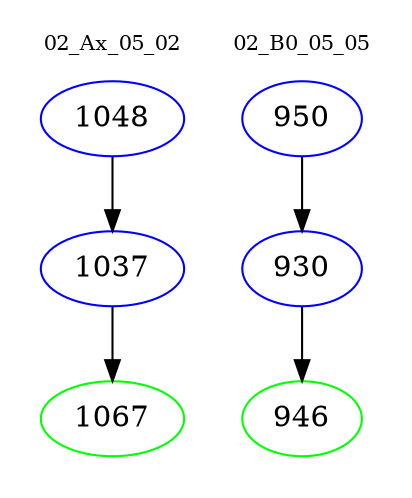 digraph{
subgraph cluster_0 {
color = white
label = "02_Ax_05_02";
fontsize=10;
T0_1048 [label="1048", color="blue"]
T0_1048 -> T0_1037 [color="black"]
T0_1037 [label="1037", color="blue"]
T0_1037 -> T0_1067 [color="black"]
T0_1067 [label="1067", color="green"]
}
subgraph cluster_1 {
color = white
label = "02_B0_05_05";
fontsize=10;
T1_950 [label="950", color="blue"]
T1_950 -> T1_930 [color="black"]
T1_930 [label="930", color="blue"]
T1_930 -> T1_946 [color="black"]
T1_946 [label="946", color="green"]
}
}

